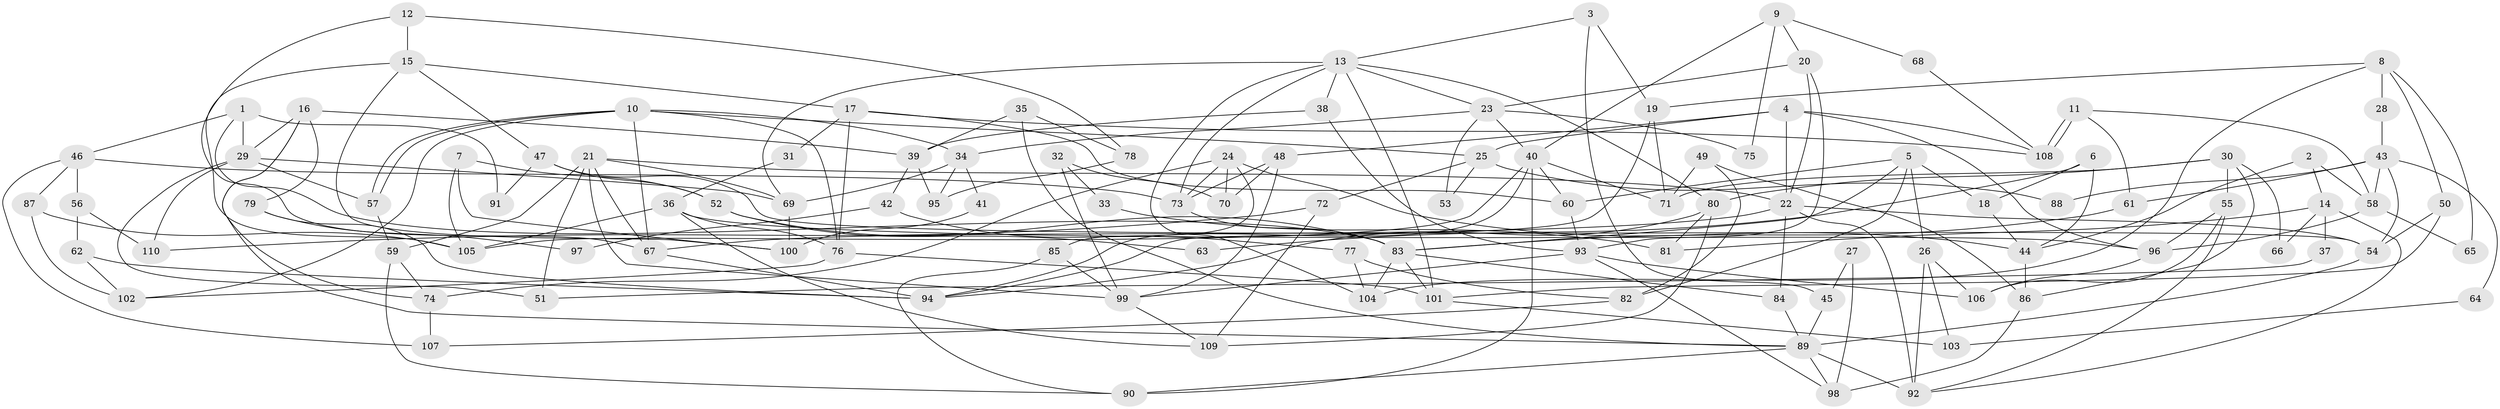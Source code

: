 // coarse degree distribution, {9: 0.08823529411764706, 13: 0.058823529411764705, 6: 0.20588235294117646, 12: 0.029411764705882353, 4: 0.14705882352941177, 5: 0.08823529411764706, 8: 0.11764705882352941, 11: 0.029411764705882353, 7: 0.08823529411764706, 10: 0.029411764705882353, 3: 0.11764705882352941}
// Generated by graph-tools (version 1.1) at 2025/51/03/04/25 22:51:20]
// undirected, 110 vertices, 220 edges
graph export_dot {
  node [color=gray90,style=filled];
  1;
  2;
  3;
  4;
  5;
  6;
  7;
  8;
  9;
  10;
  11;
  12;
  13;
  14;
  15;
  16;
  17;
  18;
  19;
  20;
  21;
  22;
  23;
  24;
  25;
  26;
  27;
  28;
  29;
  30;
  31;
  32;
  33;
  34;
  35;
  36;
  37;
  38;
  39;
  40;
  41;
  42;
  43;
  44;
  45;
  46;
  47;
  48;
  49;
  50;
  51;
  52;
  53;
  54;
  55;
  56;
  57;
  58;
  59;
  60;
  61;
  62;
  63;
  64;
  65;
  66;
  67;
  68;
  69;
  70;
  71;
  72;
  73;
  74;
  75;
  76;
  77;
  78;
  79;
  80;
  81;
  82;
  83;
  84;
  85;
  86;
  87;
  88;
  89;
  90;
  91;
  92;
  93;
  94;
  95;
  96;
  97;
  98;
  99;
  100;
  101;
  102;
  103;
  104;
  105;
  106;
  107;
  108;
  109;
  110;
  1 -- 29;
  1 -- 83;
  1 -- 46;
  1 -- 91;
  2 -- 58;
  2 -- 44;
  2 -- 14;
  3 -- 19;
  3 -- 13;
  3 -- 45;
  4 -- 22;
  4 -- 96;
  4 -- 25;
  4 -- 48;
  4 -- 108;
  5 -- 83;
  5 -- 60;
  5 -- 18;
  5 -- 26;
  5 -- 82;
  6 -- 18;
  6 -- 44;
  6 -- 63;
  7 -- 105;
  7 -- 100;
  7 -- 52;
  8 -- 50;
  8 -- 104;
  8 -- 19;
  8 -- 28;
  8 -- 65;
  9 -- 40;
  9 -- 20;
  9 -- 68;
  9 -- 75;
  10 -- 76;
  10 -- 57;
  10 -- 57;
  10 -- 25;
  10 -- 34;
  10 -- 67;
  10 -- 102;
  11 -- 58;
  11 -- 108;
  11 -- 108;
  11 -- 61;
  12 -- 67;
  12 -- 15;
  12 -- 78;
  13 -- 80;
  13 -- 23;
  13 -- 38;
  13 -- 69;
  13 -- 73;
  13 -- 101;
  13 -- 104;
  14 -- 92;
  14 -- 37;
  14 -- 66;
  14 -- 81;
  15 -- 105;
  15 -- 17;
  15 -- 47;
  15 -- 100;
  16 -- 29;
  16 -- 89;
  16 -- 39;
  16 -- 74;
  16 -- 79;
  17 -- 60;
  17 -- 108;
  17 -- 31;
  17 -- 76;
  18 -- 44;
  19 -- 94;
  19 -- 71;
  20 -- 93;
  20 -- 23;
  20 -- 22;
  21 -- 67;
  21 -- 22;
  21 -- 51;
  21 -- 59;
  21 -- 69;
  21 -- 99;
  22 -- 92;
  22 -- 54;
  22 -- 67;
  22 -- 84;
  23 -- 40;
  23 -- 34;
  23 -- 53;
  23 -- 75;
  24 -- 73;
  24 -- 85;
  24 -- 44;
  24 -- 70;
  24 -- 74;
  25 -- 53;
  25 -- 72;
  25 -- 88;
  26 -- 106;
  26 -- 92;
  26 -- 103;
  27 -- 45;
  27 -- 98;
  28 -- 43;
  29 -- 69;
  29 -- 57;
  29 -- 51;
  29 -- 110;
  30 -- 71;
  30 -- 55;
  30 -- 66;
  30 -- 80;
  30 -- 86;
  31 -- 36;
  32 -- 70;
  32 -- 99;
  32 -- 33;
  33 -- 81;
  34 -- 69;
  34 -- 41;
  34 -- 95;
  35 -- 78;
  35 -- 89;
  35 -- 39;
  36 -- 76;
  36 -- 109;
  36 -- 96;
  36 -- 105;
  37 -- 51;
  38 -- 39;
  38 -- 93;
  39 -- 42;
  39 -- 95;
  40 -- 71;
  40 -- 94;
  40 -- 60;
  40 -- 90;
  40 -- 105;
  41 -- 100;
  42 -- 77;
  42 -- 97;
  43 -- 54;
  43 -- 61;
  43 -- 58;
  43 -- 64;
  43 -- 88;
  44 -- 86;
  45 -- 89;
  46 -- 73;
  46 -- 56;
  46 -- 87;
  46 -- 107;
  47 -- 54;
  47 -- 52;
  47 -- 91;
  48 -- 73;
  48 -- 70;
  48 -- 99;
  49 -- 82;
  49 -- 86;
  49 -- 71;
  50 -- 101;
  50 -- 54;
  52 -- 63;
  52 -- 83;
  54 -- 89;
  55 -- 106;
  55 -- 92;
  55 -- 96;
  56 -- 62;
  56 -- 110;
  57 -- 59;
  58 -- 96;
  58 -- 65;
  59 -- 74;
  59 -- 90;
  60 -- 93;
  61 -- 83;
  62 -- 102;
  62 -- 94;
  64 -- 103;
  67 -- 94;
  68 -- 108;
  69 -- 100;
  72 -- 110;
  72 -- 109;
  73 -- 83;
  74 -- 107;
  76 -- 102;
  76 -- 101;
  77 -- 104;
  77 -- 82;
  78 -- 95;
  79 -- 94;
  79 -- 97;
  80 -- 109;
  80 -- 81;
  80 -- 94;
  82 -- 107;
  83 -- 101;
  83 -- 84;
  83 -- 104;
  84 -- 89;
  85 -- 99;
  85 -- 90;
  86 -- 98;
  87 -- 105;
  87 -- 102;
  89 -- 90;
  89 -- 92;
  89 -- 98;
  93 -- 99;
  93 -- 98;
  93 -- 106;
  96 -- 106;
  99 -- 109;
  101 -- 103;
}
